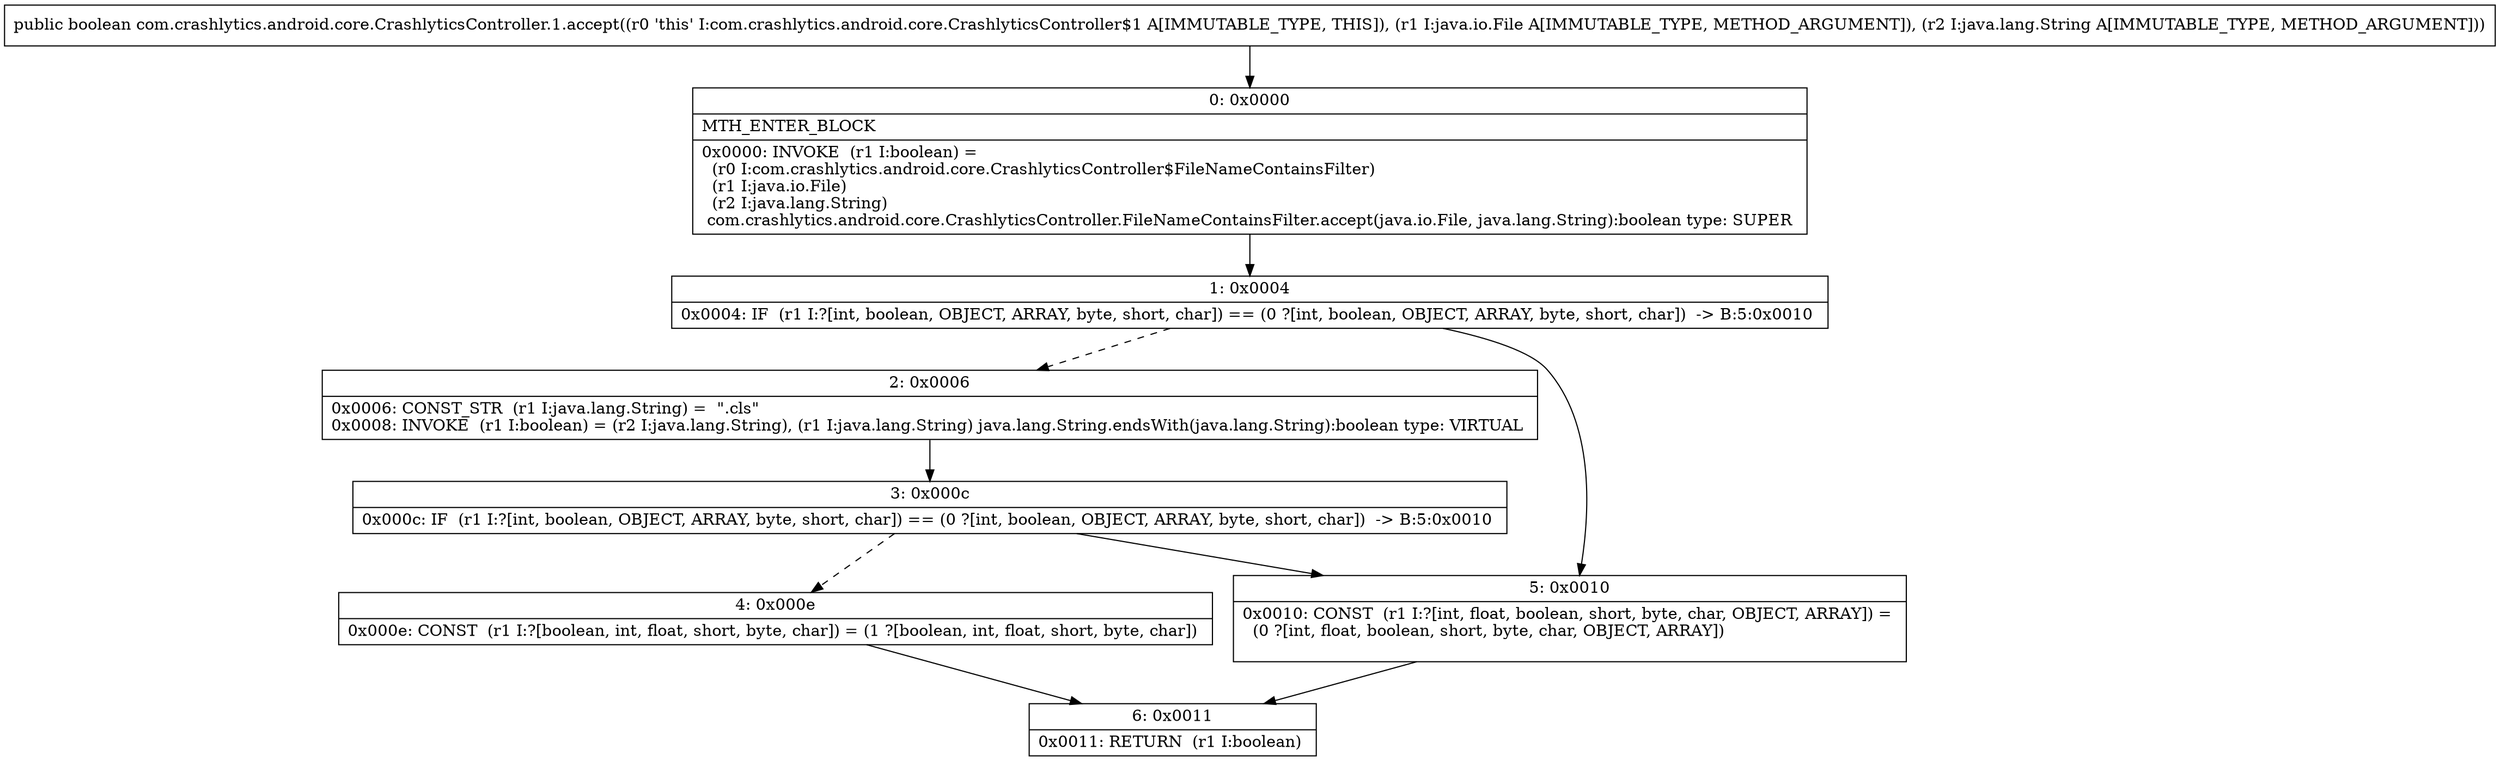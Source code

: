 digraph "CFG forcom.crashlytics.android.core.CrashlyticsController.1.accept(Ljava\/io\/File;Ljava\/lang\/String;)Z" {
Node_0 [shape=record,label="{0\:\ 0x0000|MTH_ENTER_BLOCK\l|0x0000: INVOKE  (r1 I:boolean) = \l  (r0 I:com.crashlytics.android.core.CrashlyticsController$FileNameContainsFilter)\l  (r1 I:java.io.File)\l  (r2 I:java.lang.String)\l com.crashlytics.android.core.CrashlyticsController.FileNameContainsFilter.accept(java.io.File, java.lang.String):boolean type: SUPER \l}"];
Node_1 [shape=record,label="{1\:\ 0x0004|0x0004: IF  (r1 I:?[int, boolean, OBJECT, ARRAY, byte, short, char]) == (0 ?[int, boolean, OBJECT, ARRAY, byte, short, char])  \-\> B:5:0x0010 \l}"];
Node_2 [shape=record,label="{2\:\ 0x0006|0x0006: CONST_STR  (r1 I:java.lang.String) =  \".cls\" \l0x0008: INVOKE  (r1 I:boolean) = (r2 I:java.lang.String), (r1 I:java.lang.String) java.lang.String.endsWith(java.lang.String):boolean type: VIRTUAL \l}"];
Node_3 [shape=record,label="{3\:\ 0x000c|0x000c: IF  (r1 I:?[int, boolean, OBJECT, ARRAY, byte, short, char]) == (0 ?[int, boolean, OBJECT, ARRAY, byte, short, char])  \-\> B:5:0x0010 \l}"];
Node_4 [shape=record,label="{4\:\ 0x000e|0x000e: CONST  (r1 I:?[boolean, int, float, short, byte, char]) = (1 ?[boolean, int, float, short, byte, char]) \l}"];
Node_5 [shape=record,label="{5\:\ 0x0010|0x0010: CONST  (r1 I:?[int, float, boolean, short, byte, char, OBJECT, ARRAY]) = \l  (0 ?[int, float, boolean, short, byte, char, OBJECT, ARRAY])\l \l}"];
Node_6 [shape=record,label="{6\:\ 0x0011|0x0011: RETURN  (r1 I:boolean) \l}"];
MethodNode[shape=record,label="{public boolean com.crashlytics.android.core.CrashlyticsController.1.accept((r0 'this' I:com.crashlytics.android.core.CrashlyticsController$1 A[IMMUTABLE_TYPE, THIS]), (r1 I:java.io.File A[IMMUTABLE_TYPE, METHOD_ARGUMENT]), (r2 I:java.lang.String A[IMMUTABLE_TYPE, METHOD_ARGUMENT])) }"];
MethodNode -> Node_0;
Node_0 -> Node_1;
Node_1 -> Node_2[style=dashed];
Node_1 -> Node_5;
Node_2 -> Node_3;
Node_3 -> Node_4[style=dashed];
Node_3 -> Node_5;
Node_4 -> Node_6;
Node_5 -> Node_6;
}

